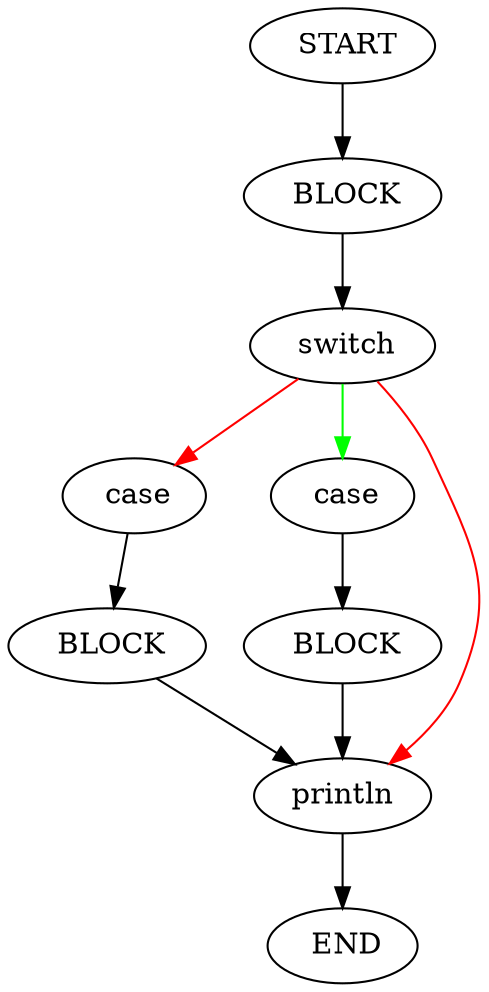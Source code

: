digraph testGraph {
0[label=" START"]
3[label="BLOCK"]
0 -> 3[color=black]
3[label=" BLOCK"]
9[label="switch"]
3 -> 9[color=black]
9[label=" switch"]
10[label="case"]
9 -> 10[color=red]
14[label="case"]
9 -> 14[color=green]
22[label="println"]
9 -> 22[color=red]
10[label=" case"]
12[label="BLOCK"]
10 -> 12[color=black]
14[label=" case"]
16[label="BLOCK"]
14 -> 16[color=black]
22[label=" println"]
1[label="END"]
22 -> 1[color=black]
12[label=" BLOCK"]
22[label="println"]
12 -> 22[color=black]
16[label=" BLOCK"]
22[label="println"]
16 -> 22[color=black]
1[label=" END"]
}

